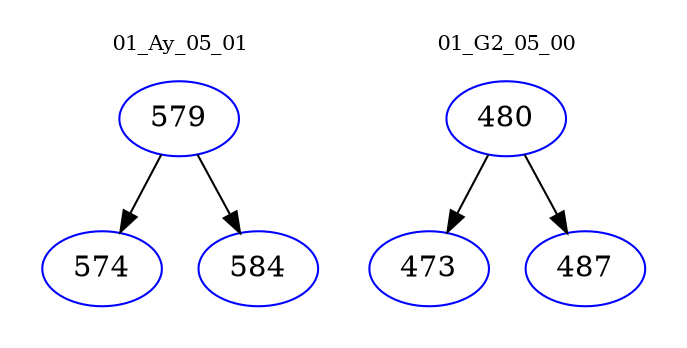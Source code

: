 digraph{
subgraph cluster_0 {
color = white
label = "01_Ay_05_01";
fontsize=10;
T0_579 [label="579", color="blue"]
T0_579 -> T0_574 [color="black"]
T0_574 [label="574", color="blue"]
T0_579 -> T0_584 [color="black"]
T0_584 [label="584", color="blue"]
}
subgraph cluster_1 {
color = white
label = "01_G2_05_00";
fontsize=10;
T1_480 [label="480", color="blue"]
T1_480 -> T1_473 [color="black"]
T1_473 [label="473", color="blue"]
T1_480 -> T1_487 [color="black"]
T1_487 [label="487", color="blue"]
}
}
